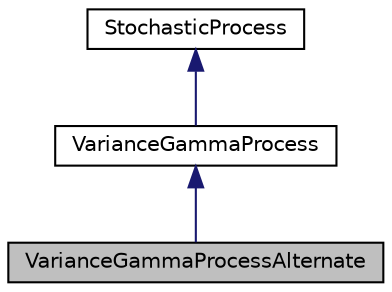 digraph "VarianceGammaProcessAlternate"
{
 // INTERACTIVE_SVG=YES
  bgcolor="transparent";
  edge [fontname="Helvetica",fontsize="10",labelfontname="Helvetica",labelfontsize="10"];
  node [fontname="Helvetica",fontsize="10",shape=record];
  Node0 [label="VarianceGammaProcessAlternate",height=0.2,width=0.4,color="black", fillcolor="grey75", style="filled", fontcolor="black"];
  Node1 -> Node0 [dir="back",color="midnightblue",fontsize="10",style="solid",fontname="Helvetica"];
  Node1 [label="VarianceGammaProcess",height=0.2,width=0.4,color="black",URL="$db/d34/classumontreal_1_1ssj_1_1stochprocess_1_1VarianceGammaProcess.html",tooltip="This class represents a variance gamma (VG) process . "];
  Node2 -> Node1 [dir="back",color="midnightblue",fontsize="10",style="solid",fontname="Helvetica"];
  Node2 [label="StochasticProcess",height=0.2,width=0.4,color="black",URL="$d9/d28/classumontreal_1_1ssj_1_1stochprocess_1_1StochasticProcess.html",tooltip="Abstract base class for a stochastic process  sampled (or observed) at a finite number of time points..."];
}
